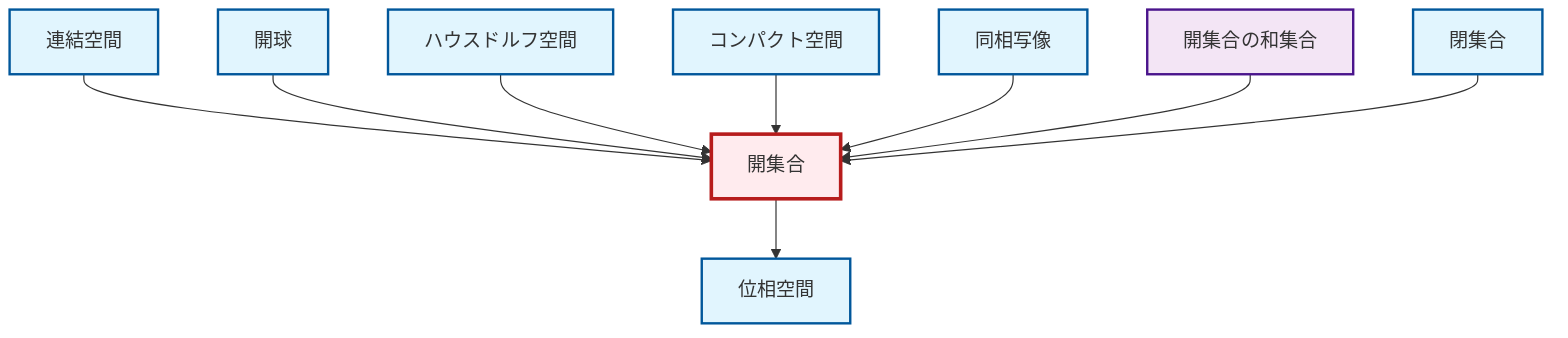 graph TD
    classDef definition fill:#e1f5fe,stroke:#01579b,stroke-width:2px
    classDef theorem fill:#f3e5f5,stroke:#4a148c,stroke-width:2px
    classDef axiom fill:#fff3e0,stroke:#e65100,stroke-width:2px
    classDef example fill:#e8f5e9,stroke:#1b5e20,stroke-width:2px
    classDef current fill:#ffebee,stroke:#b71c1c,stroke-width:3px
    def-open-set["開集合"]:::definition
    def-closed-set["閉集合"]:::definition
    def-compact["コンパクト空間"]:::definition
    thm-union-open-sets["開集合の和集合"]:::theorem
    def-connected["連結空間"]:::definition
    def-topological-space["位相空間"]:::definition
    def-hausdorff["ハウスドルフ空間"]:::definition
    def-open-ball["開球"]:::definition
    def-homeomorphism["同相写像"]:::definition
    def-connected --> def-open-set
    def-open-ball --> def-open-set
    def-hausdorff --> def-open-set
    def-compact --> def-open-set
    def-homeomorphism --> def-open-set
    thm-union-open-sets --> def-open-set
    def-open-set --> def-topological-space
    def-closed-set --> def-open-set
    class def-open-set current